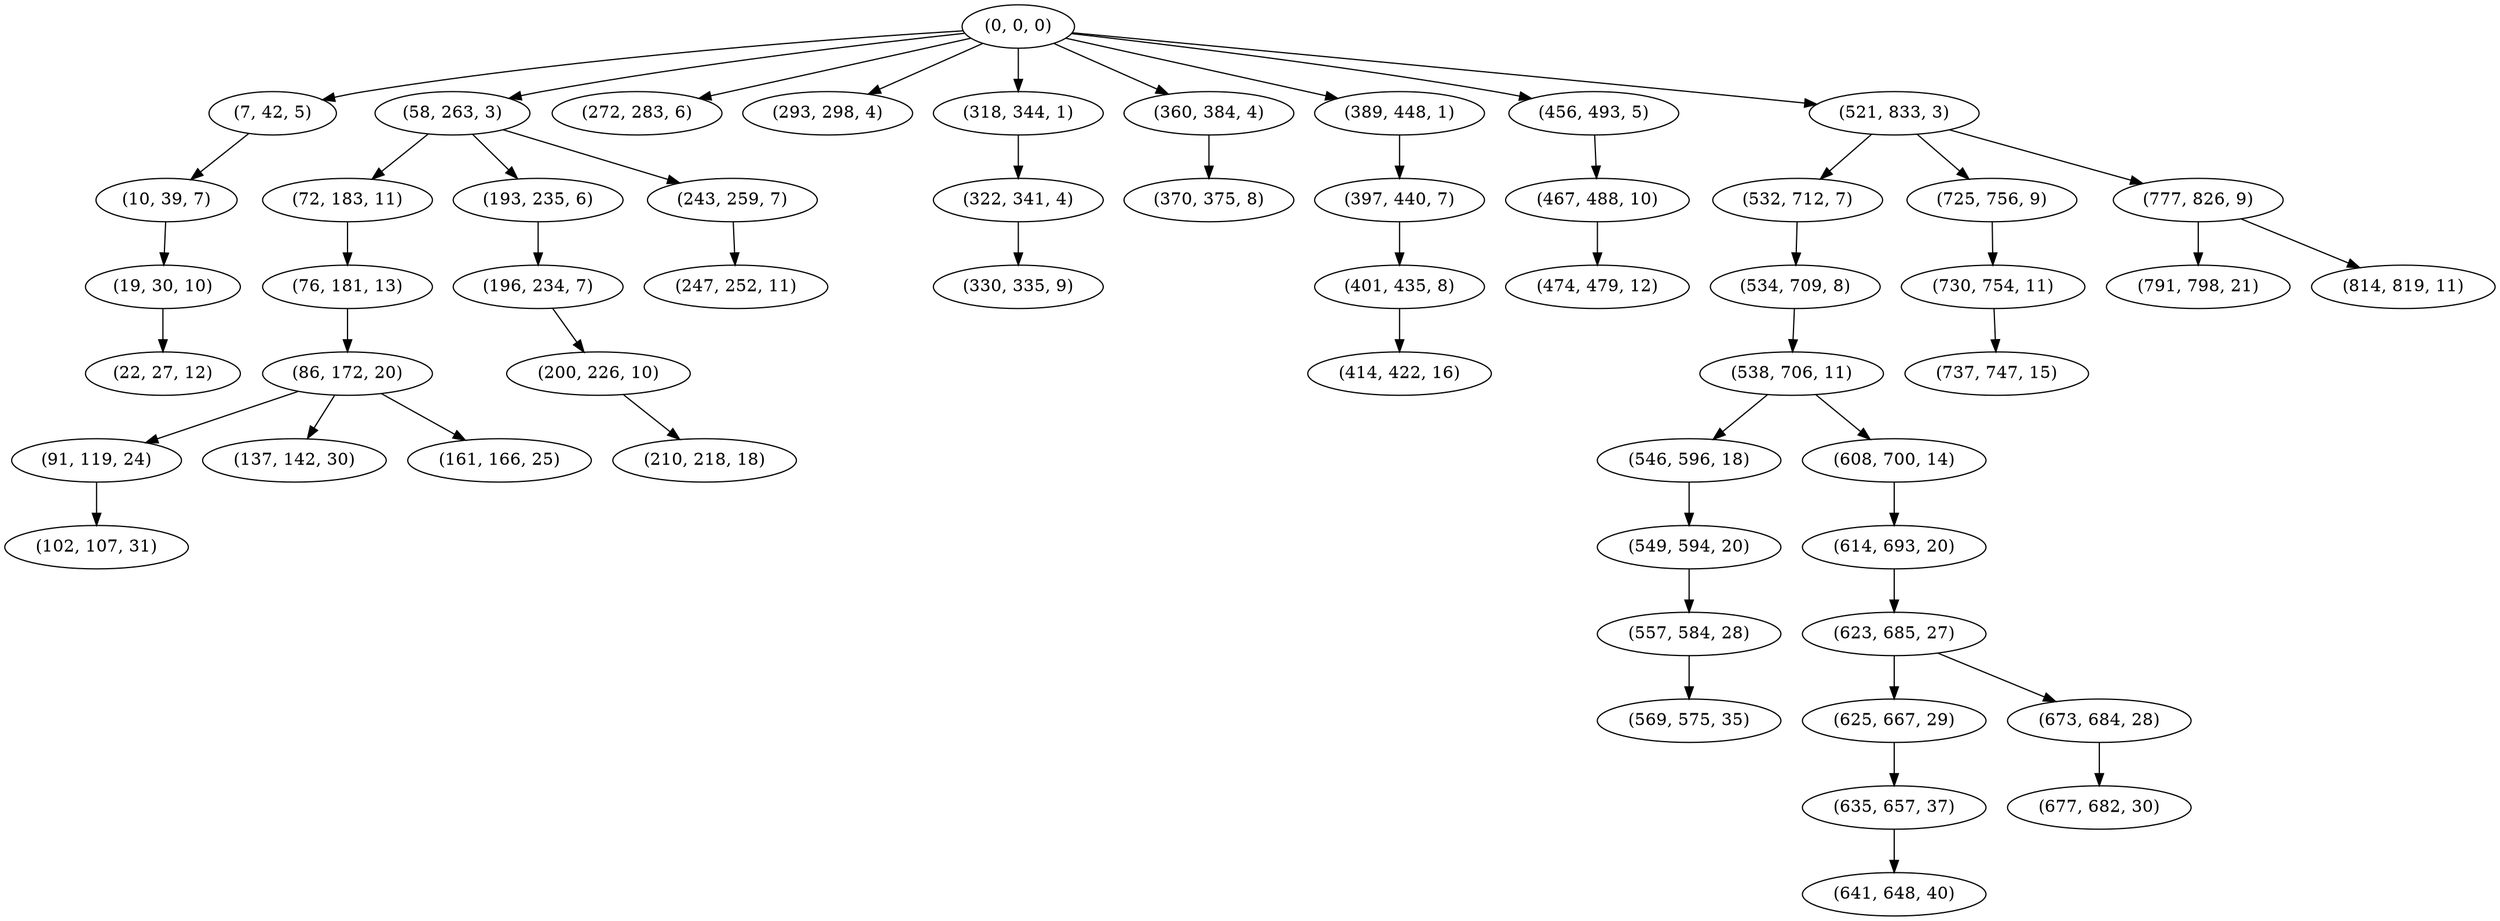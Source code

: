 digraph tree {
    "(0, 0, 0)";
    "(7, 42, 5)";
    "(10, 39, 7)";
    "(19, 30, 10)";
    "(22, 27, 12)";
    "(58, 263, 3)";
    "(72, 183, 11)";
    "(76, 181, 13)";
    "(86, 172, 20)";
    "(91, 119, 24)";
    "(102, 107, 31)";
    "(137, 142, 30)";
    "(161, 166, 25)";
    "(193, 235, 6)";
    "(196, 234, 7)";
    "(200, 226, 10)";
    "(210, 218, 18)";
    "(243, 259, 7)";
    "(247, 252, 11)";
    "(272, 283, 6)";
    "(293, 298, 4)";
    "(318, 344, 1)";
    "(322, 341, 4)";
    "(330, 335, 9)";
    "(360, 384, 4)";
    "(370, 375, 8)";
    "(389, 448, 1)";
    "(397, 440, 7)";
    "(401, 435, 8)";
    "(414, 422, 16)";
    "(456, 493, 5)";
    "(467, 488, 10)";
    "(474, 479, 12)";
    "(521, 833, 3)";
    "(532, 712, 7)";
    "(534, 709, 8)";
    "(538, 706, 11)";
    "(546, 596, 18)";
    "(549, 594, 20)";
    "(557, 584, 28)";
    "(569, 575, 35)";
    "(608, 700, 14)";
    "(614, 693, 20)";
    "(623, 685, 27)";
    "(625, 667, 29)";
    "(635, 657, 37)";
    "(641, 648, 40)";
    "(673, 684, 28)";
    "(677, 682, 30)";
    "(725, 756, 9)";
    "(730, 754, 11)";
    "(737, 747, 15)";
    "(777, 826, 9)";
    "(791, 798, 21)";
    "(814, 819, 11)";
    "(0, 0, 0)" -> "(7, 42, 5)";
    "(0, 0, 0)" -> "(58, 263, 3)";
    "(0, 0, 0)" -> "(272, 283, 6)";
    "(0, 0, 0)" -> "(293, 298, 4)";
    "(0, 0, 0)" -> "(318, 344, 1)";
    "(0, 0, 0)" -> "(360, 384, 4)";
    "(0, 0, 0)" -> "(389, 448, 1)";
    "(0, 0, 0)" -> "(456, 493, 5)";
    "(0, 0, 0)" -> "(521, 833, 3)";
    "(7, 42, 5)" -> "(10, 39, 7)";
    "(10, 39, 7)" -> "(19, 30, 10)";
    "(19, 30, 10)" -> "(22, 27, 12)";
    "(58, 263, 3)" -> "(72, 183, 11)";
    "(58, 263, 3)" -> "(193, 235, 6)";
    "(58, 263, 3)" -> "(243, 259, 7)";
    "(72, 183, 11)" -> "(76, 181, 13)";
    "(76, 181, 13)" -> "(86, 172, 20)";
    "(86, 172, 20)" -> "(91, 119, 24)";
    "(86, 172, 20)" -> "(137, 142, 30)";
    "(86, 172, 20)" -> "(161, 166, 25)";
    "(91, 119, 24)" -> "(102, 107, 31)";
    "(193, 235, 6)" -> "(196, 234, 7)";
    "(196, 234, 7)" -> "(200, 226, 10)";
    "(200, 226, 10)" -> "(210, 218, 18)";
    "(243, 259, 7)" -> "(247, 252, 11)";
    "(318, 344, 1)" -> "(322, 341, 4)";
    "(322, 341, 4)" -> "(330, 335, 9)";
    "(360, 384, 4)" -> "(370, 375, 8)";
    "(389, 448, 1)" -> "(397, 440, 7)";
    "(397, 440, 7)" -> "(401, 435, 8)";
    "(401, 435, 8)" -> "(414, 422, 16)";
    "(456, 493, 5)" -> "(467, 488, 10)";
    "(467, 488, 10)" -> "(474, 479, 12)";
    "(521, 833, 3)" -> "(532, 712, 7)";
    "(521, 833, 3)" -> "(725, 756, 9)";
    "(521, 833, 3)" -> "(777, 826, 9)";
    "(532, 712, 7)" -> "(534, 709, 8)";
    "(534, 709, 8)" -> "(538, 706, 11)";
    "(538, 706, 11)" -> "(546, 596, 18)";
    "(538, 706, 11)" -> "(608, 700, 14)";
    "(546, 596, 18)" -> "(549, 594, 20)";
    "(549, 594, 20)" -> "(557, 584, 28)";
    "(557, 584, 28)" -> "(569, 575, 35)";
    "(608, 700, 14)" -> "(614, 693, 20)";
    "(614, 693, 20)" -> "(623, 685, 27)";
    "(623, 685, 27)" -> "(625, 667, 29)";
    "(623, 685, 27)" -> "(673, 684, 28)";
    "(625, 667, 29)" -> "(635, 657, 37)";
    "(635, 657, 37)" -> "(641, 648, 40)";
    "(673, 684, 28)" -> "(677, 682, 30)";
    "(725, 756, 9)" -> "(730, 754, 11)";
    "(730, 754, 11)" -> "(737, 747, 15)";
    "(777, 826, 9)" -> "(791, 798, 21)";
    "(777, 826, 9)" -> "(814, 819, 11)";
}
